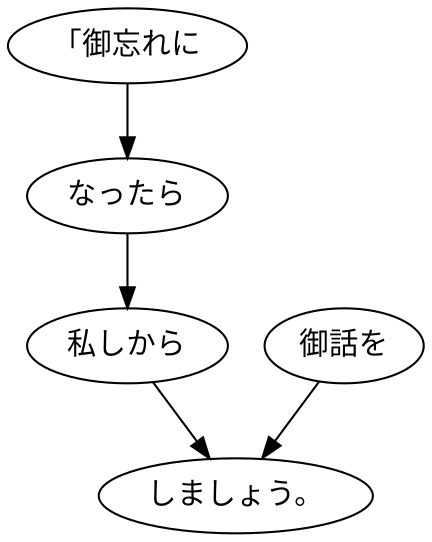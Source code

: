 digraph graph1635 {
	node0 [label="「御忘れに"];
	node1 [label="なったら"];
	node2 [label="私しから"];
	node3 [label="御話を"];
	node4 [label="しましょう。"];
	node0 -> node1;
	node1 -> node2;
	node2 -> node4;
	node3 -> node4;
}
